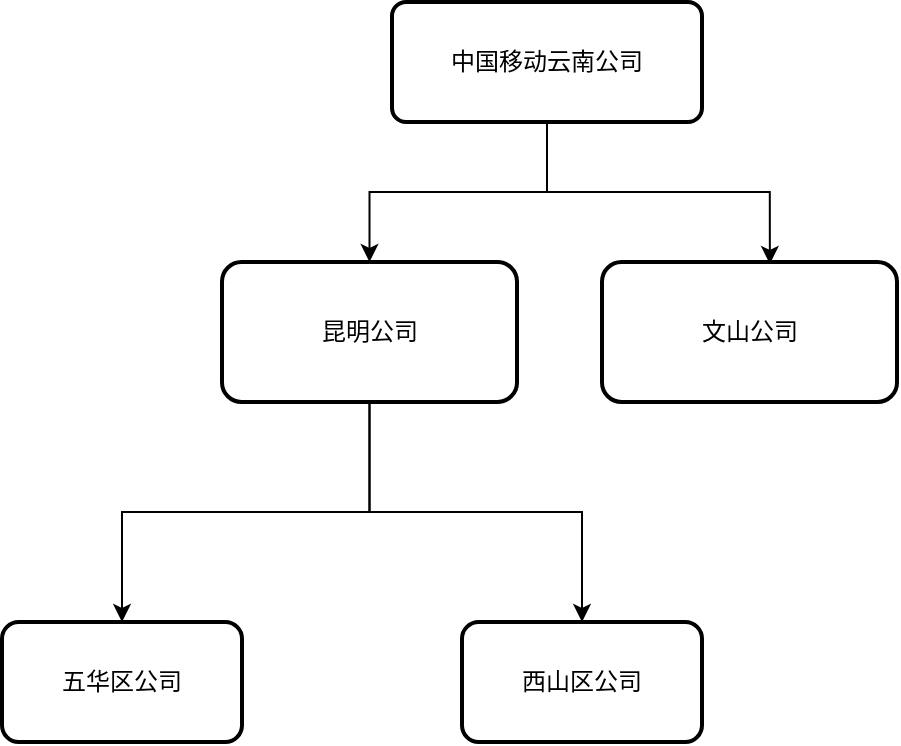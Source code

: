 <mxfile version="24.7.10">
  <diagram name="第 1 页" id="UgsXCOWKPbgdMpf3sLta">
    <mxGraphModel dx="1266" dy="605" grid="1" gridSize="10" guides="1" tooltips="1" connect="1" arrows="1" fold="1" page="1" pageScale="1" pageWidth="827" pageHeight="1169" math="0" shadow="0">
      <root>
        <mxCell id="0" />
        <mxCell id="1" parent="0" />
        <mxCell id="1PPZVd8FC6KASMj7UccT-3" value="" style="edgeStyle=orthogonalEdgeStyle;rounded=0;orthogonalLoop=1;jettySize=auto;html=1;" edge="1" parent="1" source="1PPZVd8FC6KASMj7UccT-1" target="1PPZVd8FC6KASMj7UccT-2">
          <mxGeometry relative="1" as="geometry" />
        </mxCell>
        <mxCell id="1PPZVd8FC6KASMj7UccT-1" value="中国移动云南公司" style="rounded=1;whiteSpace=wrap;html=1;absoluteArcSize=1;arcSize=14;strokeWidth=2;" vertex="1" parent="1">
          <mxGeometry x="325" y="70" width="155" height="60" as="geometry" />
        </mxCell>
        <mxCell id="1PPZVd8FC6KASMj7UccT-7" value="" style="edgeStyle=orthogonalEdgeStyle;rounded=0;orthogonalLoop=1;jettySize=auto;html=1;" edge="1" parent="1" source="1PPZVd8FC6KASMj7UccT-2" target="1PPZVd8FC6KASMj7UccT-6">
          <mxGeometry relative="1" as="geometry" />
        </mxCell>
        <mxCell id="1PPZVd8FC6KASMj7UccT-9" style="edgeStyle=orthogonalEdgeStyle;rounded=0;orthogonalLoop=1;jettySize=auto;html=1;" edge="1" parent="1" source="1PPZVd8FC6KASMj7UccT-2" target="1PPZVd8FC6KASMj7UccT-8">
          <mxGeometry relative="1" as="geometry" />
        </mxCell>
        <mxCell id="1PPZVd8FC6KASMj7UccT-2" value="昆明公司" style="whiteSpace=wrap;html=1;rounded=1;arcSize=14;strokeWidth=2;" vertex="1" parent="1">
          <mxGeometry x="240" y="200" width="147.5" height="70" as="geometry" />
        </mxCell>
        <mxCell id="1PPZVd8FC6KASMj7UccT-4" value="文山公司" style="whiteSpace=wrap;html=1;rounded=1;arcSize=14;strokeWidth=2;" vertex="1" parent="1">
          <mxGeometry x="430" y="200" width="147.5" height="70" as="geometry" />
        </mxCell>
        <mxCell id="1PPZVd8FC6KASMj7UccT-5" style="edgeStyle=orthogonalEdgeStyle;rounded=0;orthogonalLoop=1;jettySize=auto;html=1;entryX=0.569;entryY=0.014;entryDx=0;entryDy=0;entryPerimeter=0;" edge="1" parent="1" source="1PPZVd8FC6KASMj7UccT-1" target="1PPZVd8FC6KASMj7UccT-4">
          <mxGeometry relative="1" as="geometry" />
        </mxCell>
        <mxCell id="1PPZVd8FC6KASMj7UccT-6" value="五华区公司" style="whiteSpace=wrap;html=1;rounded=1;arcSize=14;strokeWidth=2;" vertex="1" parent="1">
          <mxGeometry x="130" y="380" width="120" height="60" as="geometry" />
        </mxCell>
        <mxCell id="1PPZVd8FC6KASMj7UccT-8" value="西山区公司" style="whiteSpace=wrap;html=1;rounded=1;arcSize=14;strokeWidth=2;" vertex="1" parent="1">
          <mxGeometry x="360" y="380" width="120" height="60" as="geometry" />
        </mxCell>
      </root>
    </mxGraphModel>
  </diagram>
</mxfile>
